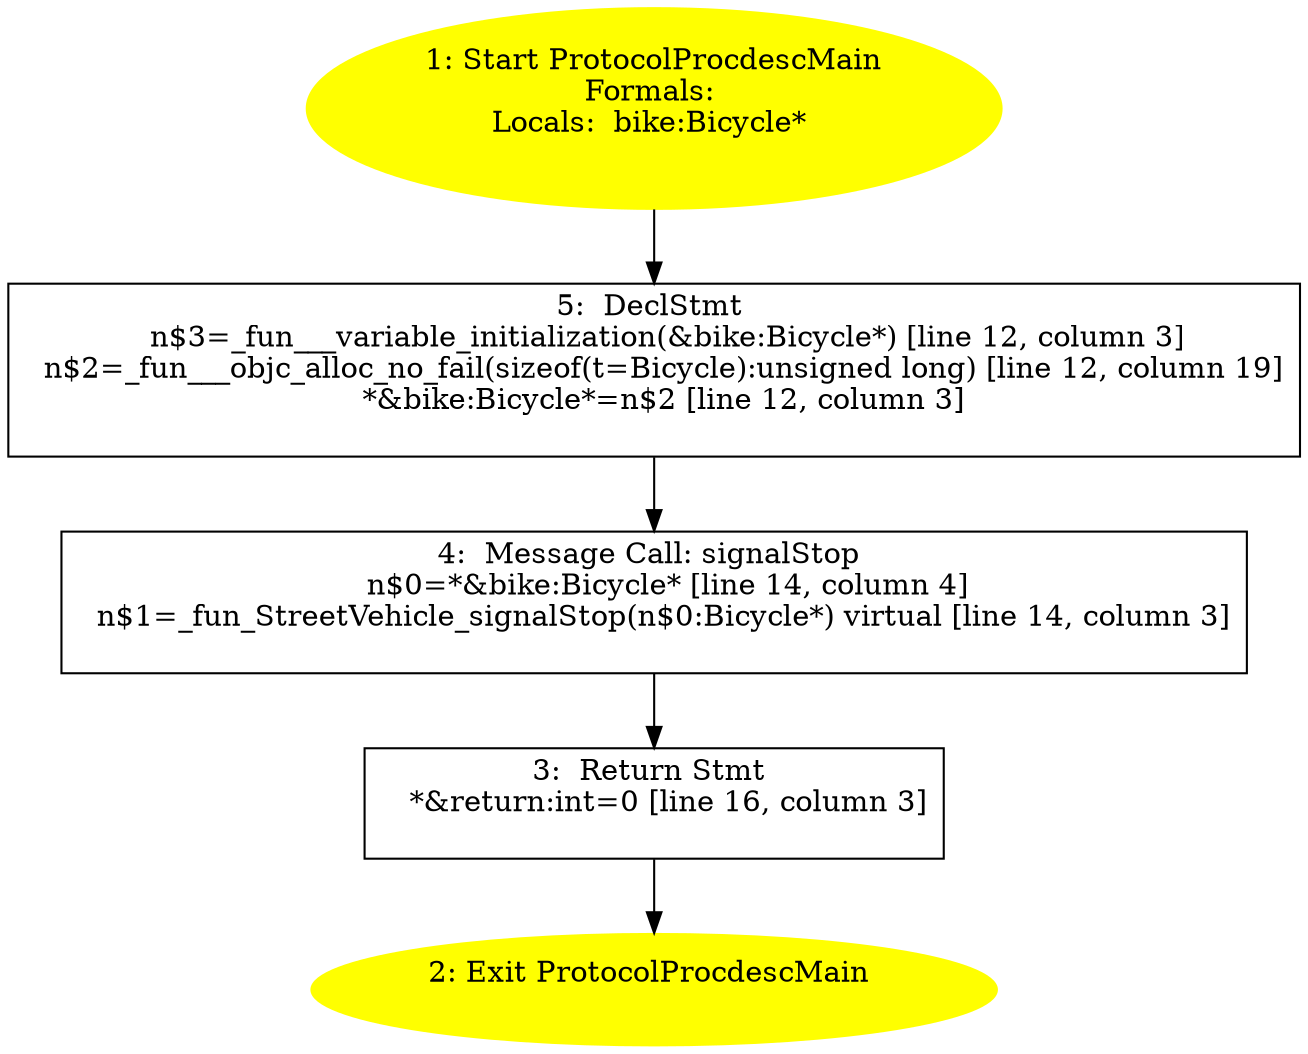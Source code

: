 /* @generated */
digraph cfg {
"ProtocolProcdescMain.84e7d2448aa904c965bf225f17cfb503_1" [label="1: Start ProtocolProcdescMain\nFormals: \nLocals:  bike:Bicycle* \n  " color=yellow style=filled]
	

	 "ProtocolProcdescMain.84e7d2448aa904c965bf225f17cfb503_1" -> "ProtocolProcdescMain.84e7d2448aa904c965bf225f17cfb503_5" ;
"ProtocolProcdescMain.84e7d2448aa904c965bf225f17cfb503_2" [label="2: Exit ProtocolProcdescMain \n  " color=yellow style=filled]
	

"ProtocolProcdescMain.84e7d2448aa904c965bf225f17cfb503_3" [label="3:  Return Stmt \n   *&return:int=0 [line 16, column 3]\n " shape="box"]
	

	 "ProtocolProcdescMain.84e7d2448aa904c965bf225f17cfb503_3" -> "ProtocolProcdescMain.84e7d2448aa904c965bf225f17cfb503_2" ;
"ProtocolProcdescMain.84e7d2448aa904c965bf225f17cfb503_4" [label="4:  Message Call: signalStop \n   n$0=*&bike:Bicycle* [line 14, column 4]\n  n$1=_fun_StreetVehicle_signalStop(n$0:Bicycle*) virtual [line 14, column 3]\n " shape="box"]
	

	 "ProtocolProcdescMain.84e7d2448aa904c965bf225f17cfb503_4" -> "ProtocolProcdescMain.84e7d2448aa904c965bf225f17cfb503_3" ;
"ProtocolProcdescMain.84e7d2448aa904c965bf225f17cfb503_5" [label="5:  DeclStmt \n   n$3=_fun___variable_initialization(&bike:Bicycle*) [line 12, column 3]\n  n$2=_fun___objc_alloc_no_fail(sizeof(t=Bicycle):unsigned long) [line 12, column 19]\n  *&bike:Bicycle*=n$2 [line 12, column 3]\n " shape="box"]
	

	 "ProtocolProcdescMain.84e7d2448aa904c965bf225f17cfb503_5" -> "ProtocolProcdescMain.84e7d2448aa904c965bf225f17cfb503_4" ;
}
